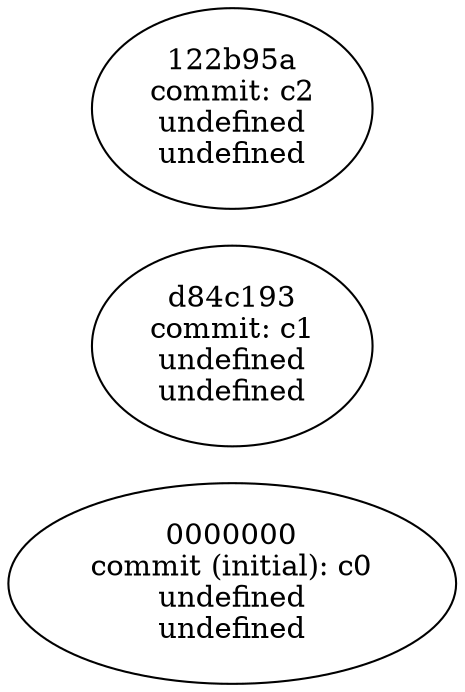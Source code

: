 digraph GitGraph {
rankdir=LR;
"0000000000000000000000000000000000000000 d84c19358b3545a4f0edf1329cf89d9f62fc6f8a Melkor <gadhiev-2019@bk.ru> 1696673711 +0300" [label="0000000\ncommit (initial): c0\nundefined\nundefined"];
"d84c19358b3545a4f0edf1329cf89d9f62fc6f8a 122b95ae7fa78799bef5006309c472153f75801d Melkor <gadhiev-2019@bk.ru> 1696674143 +0300" [label="d84c193\ncommit: c1\nundefined\nundefined"];
"122b95ae7fa78799bef5006309c472153f75801d 533762f5c5b0242457e5794644876d20100806f7 Melkor <gadhiev-2019@bk.ru> 1697804984 +0300" [label="122b95a\ncommit: c2\nundefined\nundefined"];
}